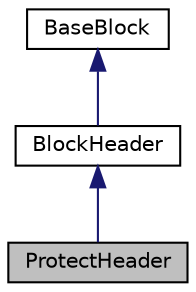 digraph "ProtectHeader"
{
 // LATEX_PDF_SIZE
  edge [fontname="Helvetica",fontsize="10",labelfontname="Helvetica",labelfontsize="10"];
  node [fontname="Helvetica",fontsize="10",shape=record];
  Node1 [label="ProtectHeader",height=0.2,width=0.4,color="black", fillcolor="grey75", style="filled", fontcolor="black",tooltip=" "];
  Node2 -> Node1 [dir="back",color="midnightblue",fontsize="10",style="solid"];
  Node2 [label="BlockHeader",height=0.2,width=0.4,color="black", fillcolor="white", style="filled",URL="$structBlockHeader.html",tooltip=" "];
  Node3 -> Node2 [dir="back",color="midnightblue",fontsize="10",style="solid"];
  Node3 [label="BaseBlock",height=0.2,width=0.4,color="black", fillcolor="white", style="filled",URL="$structBaseBlock.html",tooltip=" "];
}
